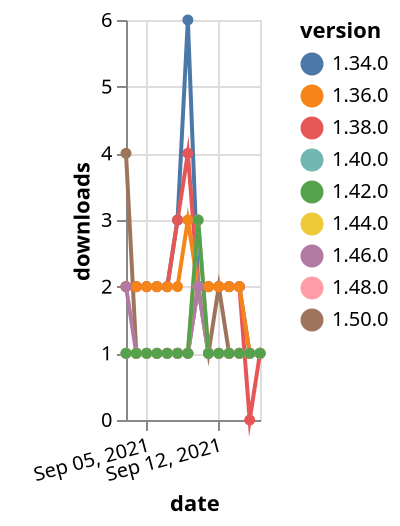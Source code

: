 {"$schema": "https://vega.github.io/schema/vega-lite/v5.json", "description": "A simple bar chart with embedded data.", "data": {"values": [{"date": "2021-09-03", "total": 3040, "delta": 2, "version": "1.34.0"}, {"date": "2021-09-04", "total": 3042, "delta": 2, "version": "1.34.0"}, {"date": "2021-09-05", "total": 3044, "delta": 2, "version": "1.34.0"}, {"date": "2021-09-06", "total": 3046, "delta": 2, "version": "1.34.0"}, {"date": "2021-09-07", "total": 3048, "delta": 2, "version": "1.34.0"}, {"date": "2021-09-08", "total": 3051, "delta": 3, "version": "1.34.0"}, {"date": "2021-09-09", "total": 3057, "delta": 6, "version": "1.34.0"}, {"date": "2021-09-10", "total": 3059, "delta": 2, "version": "1.34.0"}, {"date": "2021-09-11", "total": 3061, "delta": 2, "version": "1.34.0"}, {"date": "2021-09-12", "total": 3063, "delta": 2, "version": "1.34.0"}, {"date": "2021-09-13", "total": 3065, "delta": 2, "version": "1.34.0"}, {"date": "2021-09-14", "total": 3067, "delta": 2, "version": "1.34.0"}, {"date": "2021-09-15", "total": 3068, "delta": 1, "version": "1.34.0"}, {"date": "2021-09-16", "total": 3069, "delta": 1, "version": "1.34.0"}, {"date": "2021-09-03", "total": 125, "delta": 4, "version": "1.50.0"}, {"date": "2021-09-04", "total": 126, "delta": 1, "version": "1.50.0"}, {"date": "2021-09-05", "total": 127, "delta": 1, "version": "1.50.0"}, {"date": "2021-09-06", "total": 128, "delta": 1, "version": "1.50.0"}, {"date": "2021-09-07", "total": 129, "delta": 1, "version": "1.50.0"}, {"date": "2021-09-08", "total": 130, "delta": 1, "version": "1.50.0"}, {"date": "2021-09-09", "total": 131, "delta": 1, "version": "1.50.0"}, {"date": "2021-09-10", "total": 133, "delta": 2, "version": "1.50.0"}, {"date": "2021-09-11", "total": 134, "delta": 1, "version": "1.50.0"}, {"date": "2021-09-12", "total": 136, "delta": 2, "version": "1.50.0"}, {"date": "2021-09-13", "total": 137, "delta": 1, "version": "1.50.0"}, {"date": "2021-09-14", "total": 138, "delta": 1, "version": "1.50.0"}, {"date": "2021-09-15", "total": 139, "delta": 1, "version": "1.50.0"}, {"date": "2021-09-16", "total": 140, "delta": 1, "version": "1.50.0"}, {"date": "2021-09-03", "total": 186, "delta": 1, "version": "1.44.0"}, {"date": "2021-09-04", "total": 187, "delta": 1, "version": "1.44.0"}, {"date": "2021-09-05", "total": 188, "delta": 1, "version": "1.44.0"}, {"date": "2021-09-06", "total": 189, "delta": 1, "version": "1.44.0"}, {"date": "2021-09-07", "total": 190, "delta": 1, "version": "1.44.0"}, {"date": "2021-09-08", "total": 191, "delta": 1, "version": "1.44.0"}, {"date": "2021-09-09", "total": 192, "delta": 1, "version": "1.44.0"}, {"date": "2021-09-10", "total": 194, "delta": 2, "version": "1.44.0"}, {"date": "2021-09-11", "total": 195, "delta": 1, "version": "1.44.0"}, {"date": "2021-09-12", "total": 196, "delta": 1, "version": "1.44.0"}, {"date": "2021-09-13", "total": 197, "delta": 1, "version": "1.44.0"}, {"date": "2021-09-14", "total": 198, "delta": 1, "version": "1.44.0"}, {"date": "2021-09-15", "total": 199, "delta": 1, "version": "1.44.0"}, {"date": "2021-09-16", "total": 200, "delta": 1, "version": "1.44.0"}, {"date": "2021-09-03", "total": 2433, "delta": 2, "version": "1.38.0"}, {"date": "2021-09-04", "total": 2435, "delta": 2, "version": "1.38.0"}, {"date": "2021-09-05", "total": 2437, "delta": 2, "version": "1.38.0"}, {"date": "2021-09-06", "total": 2439, "delta": 2, "version": "1.38.0"}, {"date": "2021-09-07", "total": 2441, "delta": 2, "version": "1.38.0"}, {"date": "2021-09-08", "total": 2444, "delta": 3, "version": "1.38.0"}, {"date": "2021-09-09", "total": 2448, "delta": 4, "version": "1.38.0"}, {"date": "2021-09-10", "total": 2450, "delta": 2, "version": "1.38.0"}, {"date": "2021-09-11", "total": 2452, "delta": 2, "version": "1.38.0"}, {"date": "2021-09-12", "total": 2454, "delta": 2, "version": "1.38.0"}, {"date": "2021-09-13", "total": 2456, "delta": 2, "version": "1.38.0"}, {"date": "2021-09-14", "total": 2458, "delta": 2, "version": "1.38.0"}, {"date": "2021-09-15", "total": 2458, "delta": 0, "version": "1.38.0"}, {"date": "2021-09-16", "total": 2459, "delta": 1, "version": "1.38.0"}, {"date": "2021-09-03", "total": 2567, "delta": 2, "version": "1.36.0"}, {"date": "2021-09-04", "total": 2569, "delta": 2, "version": "1.36.0"}, {"date": "2021-09-05", "total": 2571, "delta": 2, "version": "1.36.0"}, {"date": "2021-09-06", "total": 2573, "delta": 2, "version": "1.36.0"}, {"date": "2021-09-07", "total": 2575, "delta": 2, "version": "1.36.0"}, {"date": "2021-09-08", "total": 2577, "delta": 2, "version": "1.36.0"}, {"date": "2021-09-09", "total": 2580, "delta": 3, "version": "1.36.0"}, {"date": "2021-09-10", "total": 2582, "delta": 2, "version": "1.36.0"}, {"date": "2021-09-11", "total": 2584, "delta": 2, "version": "1.36.0"}, {"date": "2021-09-12", "total": 2586, "delta": 2, "version": "1.36.0"}, {"date": "2021-09-13", "total": 2588, "delta": 2, "version": "1.36.0"}, {"date": "2021-09-14", "total": 2590, "delta": 2, "version": "1.36.0"}, {"date": "2021-09-15", "total": 2591, "delta": 1, "version": "1.36.0"}, {"date": "2021-09-16", "total": 2592, "delta": 1, "version": "1.36.0"}, {"date": "2021-09-03", "total": 246, "delta": 1, "version": "1.40.0"}, {"date": "2021-09-04", "total": 247, "delta": 1, "version": "1.40.0"}, {"date": "2021-09-05", "total": 248, "delta": 1, "version": "1.40.0"}, {"date": "2021-09-06", "total": 249, "delta": 1, "version": "1.40.0"}, {"date": "2021-09-07", "total": 250, "delta": 1, "version": "1.40.0"}, {"date": "2021-09-08", "total": 251, "delta": 1, "version": "1.40.0"}, {"date": "2021-09-09", "total": 252, "delta": 1, "version": "1.40.0"}, {"date": "2021-09-10", "total": 254, "delta": 2, "version": "1.40.0"}, {"date": "2021-09-11", "total": 255, "delta": 1, "version": "1.40.0"}, {"date": "2021-09-12", "total": 256, "delta": 1, "version": "1.40.0"}, {"date": "2021-09-13", "total": 257, "delta": 1, "version": "1.40.0"}, {"date": "2021-09-14", "total": 258, "delta": 1, "version": "1.40.0"}, {"date": "2021-09-15", "total": 259, "delta": 1, "version": "1.40.0"}, {"date": "2021-09-16", "total": 260, "delta": 1, "version": "1.40.0"}, {"date": "2021-09-03", "total": 168, "delta": 2, "version": "1.46.0"}, {"date": "2021-09-04", "total": 169, "delta": 1, "version": "1.46.0"}, {"date": "2021-09-05", "total": 170, "delta": 1, "version": "1.46.0"}, {"date": "2021-09-06", "total": 171, "delta": 1, "version": "1.46.0"}, {"date": "2021-09-07", "total": 172, "delta": 1, "version": "1.46.0"}, {"date": "2021-09-08", "total": 173, "delta": 1, "version": "1.46.0"}, {"date": "2021-09-09", "total": 174, "delta": 1, "version": "1.46.0"}, {"date": "2021-09-10", "total": 176, "delta": 2, "version": "1.46.0"}, {"date": "2021-09-11", "total": 177, "delta": 1, "version": "1.46.0"}, {"date": "2021-09-12", "total": 178, "delta": 1, "version": "1.46.0"}, {"date": "2021-09-13", "total": 179, "delta": 1, "version": "1.46.0"}, {"date": "2021-09-14", "total": 180, "delta": 1, "version": "1.46.0"}, {"date": "2021-09-15", "total": 181, "delta": 1, "version": "1.46.0"}, {"date": "2021-09-16", "total": 182, "delta": 1, "version": "1.46.0"}, {"date": "2021-09-03", "total": 196, "delta": 1, "version": "1.48.0"}, {"date": "2021-09-04", "total": 197, "delta": 1, "version": "1.48.0"}, {"date": "2021-09-05", "total": 198, "delta": 1, "version": "1.48.0"}, {"date": "2021-09-06", "total": 199, "delta": 1, "version": "1.48.0"}, {"date": "2021-09-07", "total": 200, "delta": 1, "version": "1.48.0"}, {"date": "2021-09-08", "total": 201, "delta": 1, "version": "1.48.0"}, {"date": "2021-09-09", "total": 202, "delta": 1, "version": "1.48.0"}, {"date": "2021-09-10", "total": 205, "delta": 3, "version": "1.48.0"}, {"date": "2021-09-11", "total": 206, "delta": 1, "version": "1.48.0"}, {"date": "2021-09-12", "total": 207, "delta": 1, "version": "1.48.0"}, {"date": "2021-09-13", "total": 208, "delta": 1, "version": "1.48.0"}, {"date": "2021-09-14", "total": 209, "delta": 1, "version": "1.48.0"}, {"date": "2021-09-15", "total": 210, "delta": 1, "version": "1.48.0"}, {"date": "2021-09-16", "total": 211, "delta": 1, "version": "1.48.0"}, {"date": "2021-09-03", "total": 326, "delta": 1, "version": "1.42.0"}, {"date": "2021-09-04", "total": 327, "delta": 1, "version": "1.42.0"}, {"date": "2021-09-05", "total": 328, "delta": 1, "version": "1.42.0"}, {"date": "2021-09-06", "total": 329, "delta": 1, "version": "1.42.0"}, {"date": "2021-09-07", "total": 330, "delta": 1, "version": "1.42.0"}, {"date": "2021-09-08", "total": 331, "delta": 1, "version": "1.42.0"}, {"date": "2021-09-09", "total": 332, "delta": 1, "version": "1.42.0"}, {"date": "2021-09-10", "total": 335, "delta": 3, "version": "1.42.0"}, {"date": "2021-09-11", "total": 336, "delta": 1, "version": "1.42.0"}, {"date": "2021-09-12", "total": 337, "delta": 1, "version": "1.42.0"}, {"date": "2021-09-13", "total": 338, "delta": 1, "version": "1.42.0"}, {"date": "2021-09-14", "total": 339, "delta": 1, "version": "1.42.0"}, {"date": "2021-09-15", "total": 340, "delta": 1, "version": "1.42.0"}, {"date": "2021-09-16", "total": 341, "delta": 1, "version": "1.42.0"}]}, "width": "container", "mark": {"type": "line", "point": {"filled": true}}, "encoding": {"x": {"field": "date", "type": "temporal", "timeUnit": "yearmonthdate", "title": "date", "axis": {"labelAngle": -15}}, "y": {"field": "delta", "type": "quantitative", "title": "downloads"}, "color": {"field": "version", "type": "nominal"}, "tooltip": {"field": "delta"}}}